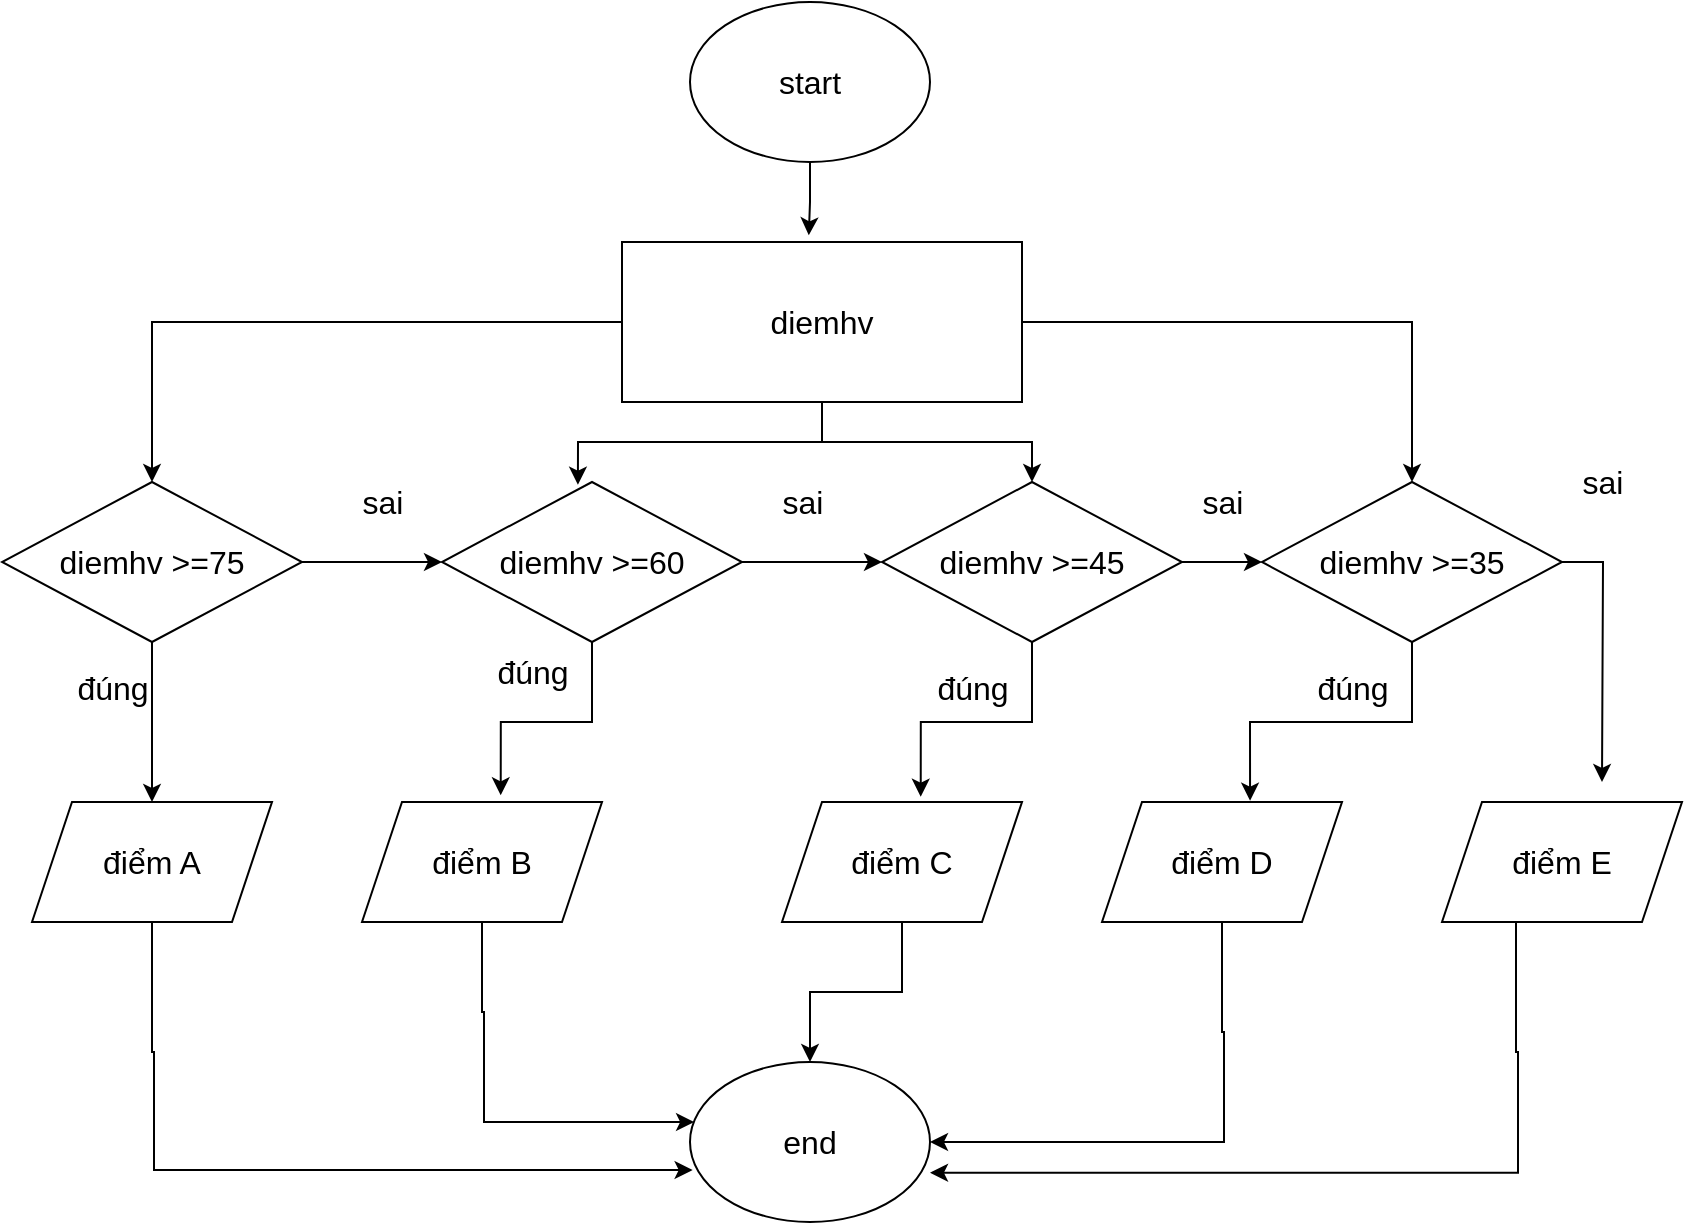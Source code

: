 <mxfile version="25.0.3">
  <diagram name="Trang-1" id="VNRJQPy6H3snqTFNKYTk">
    <mxGraphModel grid="1" page="1" gridSize="10" guides="1" tooltips="1" connect="1" arrows="1" fold="1" pageScale="1" pageWidth="827" pageHeight="1169" math="0" shadow="0">
      <root>
        <mxCell id="0" />
        <mxCell id="1" parent="0" />
        <mxCell id="ED6akG_2u164X50yAPQ5-1" value="start" style="ellipse;whiteSpace=wrap;html=1;fontSize=16;" vertex="1" parent="1">
          <mxGeometry x="354" y="80" width="120" height="80" as="geometry" />
        </mxCell>
        <mxCell id="ED6akG_2u164X50yAPQ5-16" style="edgeStyle=orthogonalEdgeStyle;rounded=0;orthogonalLoop=1;jettySize=auto;html=1;entryX=0.5;entryY=0;entryDx=0;entryDy=0;fontSize=16;" edge="1" parent="1" source="ED6akG_2u164X50yAPQ5-2" target="ED6akG_2u164X50yAPQ5-6">
          <mxGeometry relative="1" as="geometry">
            <mxPoint x="80" y="240" as="targetPoint" />
          </mxGeometry>
        </mxCell>
        <mxCell id="ED6akG_2u164X50yAPQ5-18" style="edgeStyle=orthogonalEdgeStyle;rounded=0;orthogonalLoop=1;jettySize=auto;html=1;entryX=0.5;entryY=0;entryDx=0;entryDy=0;fontSize=16;" edge="1" parent="1" source="ED6akG_2u164X50yAPQ5-2" target="ED6akG_2u164X50yAPQ5-8">
          <mxGeometry relative="1" as="geometry" />
        </mxCell>
        <mxCell id="ED6akG_2u164X50yAPQ5-19" style="edgeStyle=orthogonalEdgeStyle;rounded=0;orthogonalLoop=1;jettySize=auto;html=1;entryX=0.5;entryY=0;entryDx=0;entryDy=0;fontSize=16;" edge="1" parent="1" source="ED6akG_2u164X50yAPQ5-2" target="ED6akG_2u164X50yAPQ5-9">
          <mxGeometry relative="1" as="geometry" />
        </mxCell>
        <mxCell id="ED6akG_2u164X50yAPQ5-2" value="diemhv" style="rounded=0;whiteSpace=wrap;html=1;fontSize=16;" vertex="1" parent="1">
          <mxGeometry x="320" y="200" width="200" height="80" as="geometry" />
        </mxCell>
        <mxCell id="ED6akG_2u164X50yAPQ5-5" style="edgeStyle=orthogonalEdgeStyle;rounded=0;orthogonalLoop=1;jettySize=auto;html=1;entryX=0.467;entryY=-0.042;entryDx=0;entryDy=0;entryPerimeter=0;fontSize=16;" edge="1" parent="1" source="ED6akG_2u164X50yAPQ5-1" target="ED6akG_2u164X50yAPQ5-2">
          <mxGeometry relative="1" as="geometry" />
        </mxCell>
        <mxCell id="ED6akG_2u164X50yAPQ5-20" style="edgeStyle=orthogonalEdgeStyle;rounded=0;orthogonalLoop=1;jettySize=auto;html=1;entryX=0.5;entryY=0;entryDx=0;entryDy=0;fontSize=16;" edge="1" parent="1" source="ED6akG_2u164X50yAPQ5-6" target="ED6akG_2u164X50yAPQ5-10">
          <mxGeometry relative="1" as="geometry" />
        </mxCell>
        <mxCell id="ED6akG_2u164X50yAPQ5-43" style="edgeStyle=orthogonalEdgeStyle;rounded=0;orthogonalLoop=1;jettySize=auto;html=1;entryX=0;entryY=0.5;entryDx=0;entryDy=0;fontSize=16;" edge="1" parent="1" source="ED6akG_2u164X50yAPQ5-6" target="ED6akG_2u164X50yAPQ5-7">
          <mxGeometry relative="1" as="geometry" />
        </mxCell>
        <mxCell id="ED6akG_2u164X50yAPQ5-6" value="diemhv &amp;gt;=75" style="rhombus;whiteSpace=wrap;html=1;fontSize=16;" vertex="1" parent="1">
          <mxGeometry x="10" y="320" width="150" height="80" as="geometry" />
        </mxCell>
        <mxCell id="ED6akG_2u164X50yAPQ5-44" style="edgeStyle=orthogonalEdgeStyle;rounded=0;orthogonalLoop=1;jettySize=auto;html=1;entryX=0;entryY=0.5;entryDx=0;entryDy=0;fontSize=16;" edge="1" parent="1" source="ED6akG_2u164X50yAPQ5-7" target="ED6akG_2u164X50yAPQ5-8">
          <mxGeometry relative="1" as="geometry" />
        </mxCell>
        <mxCell id="ED6akG_2u164X50yAPQ5-7" value="diemhv &amp;gt;=60" style="rhombus;whiteSpace=wrap;html=1;fontSize=16;" vertex="1" parent="1">
          <mxGeometry x="230" y="320" width="150" height="80" as="geometry" />
        </mxCell>
        <mxCell id="ED6akG_2u164X50yAPQ5-45" style="edgeStyle=orthogonalEdgeStyle;rounded=0;orthogonalLoop=1;jettySize=auto;html=1;exitX=1;exitY=0.5;exitDx=0;exitDy=0;entryX=0;entryY=0.5;entryDx=0;entryDy=0;fontSize=16;" edge="1" parent="1" source="ED6akG_2u164X50yAPQ5-8" target="ED6akG_2u164X50yAPQ5-9">
          <mxGeometry relative="1" as="geometry" />
        </mxCell>
        <mxCell id="ED6akG_2u164X50yAPQ5-8" value="diemhv &amp;gt;=45" style="rhombus;whiteSpace=wrap;html=1;fontSize=16;" vertex="1" parent="1">
          <mxGeometry x="450" y="320" width="150" height="80" as="geometry" />
        </mxCell>
        <mxCell id="ED6akG_2u164X50yAPQ5-24" style="edgeStyle=orthogonalEdgeStyle;rounded=0;orthogonalLoop=1;jettySize=auto;html=1;fontSize=16;" edge="1" parent="1" source="ED6akG_2u164X50yAPQ5-9">
          <mxGeometry relative="1" as="geometry">
            <mxPoint x="810" y="470" as="targetPoint" />
          </mxGeometry>
        </mxCell>
        <mxCell id="ED6akG_2u164X50yAPQ5-9" value="diemhv &amp;gt;=35" style="rhombus;whiteSpace=wrap;html=1;fontSize=16;" vertex="1" parent="1">
          <mxGeometry x="640" y="320" width="150" height="80" as="geometry" />
        </mxCell>
        <mxCell id="ED6akG_2u164X50yAPQ5-25" style="edgeStyle=orthogonalEdgeStyle;rounded=0;orthogonalLoop=1;jettySize=auto;html=1;entryX=0.011;entryY=0.675;entryDx=0;entryDy=0;entryPerimeter=0;fontSize=16;" edge="1" parent="1" source="ED6akG_2u164X50yAPQ5-10" target="ED6akG_2u164X50yAPQ5-15">
          <mxGeometry relative="1" as="geometry">
            <mxPoint x="85" y="670" as="targetPoint" />
            <Array as="points">
              <mxPoint x="85" y="605" />
              <mxPoint x="86" y="605" />
              <mxPoint x="86" y="664" />
            </Array>
          </mxGeometry>
        </mxCell>
        <mxCell id="ED6akG_2u164X50yAPQ5-10" value="điểm A" style="shape=parallelogram;perimeter=parallelogramPerimeter;whiteSpace=wrap;html=1;fixedSize=1;fontSize=16;" vertex="1" parent="1">
          <mxGeometry x="25" y="480" width="120" height="60" as="geometry" />
        </mxCell>
        <mxCell id="ED6akG_2u164X50yAPQ5-26" style="edgeStyle=orthogonalEdgeStyle;rounded=0;orthogonalLoop=1;jettySize=auto;html=1;entryX=0.017;entryY=0.375;entryDx=0;entryDy=0;entryPerimeter=0;fontSize=16;" edge="1" parent="1" source="ED6akG_2u164X50yAPQ5-11" target="ED6akG_2u164X50yAPQ5-15">
          <mxGeometry relative="1" as="geometry">
            <mxPoint x="250" y="630" as="targetPoint" />
            <Array as="points">
              <mxPoint x="250" y="585" />
              <mxPoint x="251" y="585" />
              <mxPoint x="251" y="640" />
            </Array>
          </mxGeometry>
        </mxCell>
        <mxCell id="ED6akG_2u164X50yAPQ5-11" value="điểm B" style="shape=parallelogram;perimeter=parallelogramPerimeter;whiteSpace=wrap;html=1;fixedSize=1;fontSize=16;" vertex="1" parent="1">
          <mxGeometry x="190" y="480" width="120" height="60" as="geometry" />
        </mxCell>
        <mxCell id="ED6akG_2u164X50yAPQ5-27" style="edgeStyle=orthogonalEdgeStyle;rounded=0;orthogonalLoop=1;jettySize=auto;html=1;entryX=0.5;entryY=0;entryDx=0;entryDy=0;fontSize=16;" edge="1" parent="1" source="ED6akG_2u164X50yAPQ5-12" target="ED6akG_2u164X50yAPQ5-15">
          <mxGeometry relative="1" as="geometry" />
        </mxCell>
        <mxCell id="ED6akG_2u164X50yAPQ5-12" value="điểm C" style="shape=parallelogram;perimeter=parallelogramPerimeter;whiteSpace=wrap;html=1;fixedSize=1;fontSize=16;" vertex="1" parent="1">
          <mxGeometry x="400" y="480" width="120" height="60" as="geometry" />
        </mxCell>
        <mxCell id="ED6akG_2u164X50yAPQ5-28" style="edgeStyle=orthogonalEdgeStyle;rounded=0;orthogonalLoop=1;jettySize=auto;html=1;entryX=1;entryY=0.5;entryDx=0;entryDy=0;fontSize=16;" edge="1" parent="1" source="ED6akG_2u164X50yAPQ5-13" target="ED6akG_2u164X50yAPQ5-15">
          <mxGeometry relative="1" as="geometry">
            <mxPoint x="620" y="650" as="targetPoint" />
            <Array as="points">
              <mxPoint x="620" y="595" />
              <mxPoint x="621" y="595" />
              <mxPoint x="621" y="650" />
            </Array>
          </mxGeometry>
        </mxCell>
        <mxCell id="ED6akG_2u164X50yAPQ5-13" value="điểm D" style="shape=parallelogram;perimeter=parallelogramPerimeter;whiteSpace=wrap;html=1;fixedSize=1;fontSize=16;" vertex="1" parent="1">
          <mxGeometry x="560" y="480" width="120" height="60" as="geometry" />
        </mxCell>
        <mxCell id="ED6akG_2u164X50yAPQ5-29" style="edgeStyle=orthogonalEdgeStyle;rounded=0;orthogonalLoop=1;jettySize=auto;html=1;entryX=1;entryY=0.692;entryDx=0;entryDy=0;entryPerimeter=0;fontSize=16;" edge="1" parent="1" source="ED6akG_2u164X50yAPQ5-14" target="ED6akG_2u164X50yAPQ5-15">
          <mxGeometry relative="1" as="geometry">
            <mxPoint x="767" y="680" as="targetPoint" />
            <Array as="points">
              <mxPoint x="767" y="605" />
              <mxPoint x="768" y="605" />
              <mxPoint x="768" y="665" />
            </Array>
          </mxGeometry>
        </mxCell>
        <mxCell id="ED6akG_2u164X50yAPQ5-14" value="điểm E" style="shape=parallelogram;perimeter=parallelogramPerimeter;whiteSpace=wrap;html=1;fixedSize=1;fontSize=16;" vertex="1" parent="1">
          <mxGeometry x="730" y="480" width="120" height="60" as="geometry" />
        </mxCell>
        <mxCell id="ED6akG_2u164X50yAPQ5-15" value="end" style="ellipse;whiteSpace=wrap;html=1;fontSize=16;" vertex="1" parent="1">
          <mxGeometry x="354" y="610" width="120" height="80" as="geometry" />
        </mxCell>
        <mxCell id="ED6akG_2u164X50yAPQ5-17" style="edgeStyle=orthogonalEdgeStyle;rounded=0;orthogonalLoop=1;jettySize=auto;html=1;entryX=0.453;entryY=0.017;entryDx=0;entryDy=0;entryPerimeter=0;fontSize=16;" edge="1" parent="1" source="ED6akG_2u164X50yAPQ5-2" target="ED6akG_2u164X50yAPQ5-7">
          <mxGeometry relative="1" as="geometry" />
        </mxCell>
        <mxCell id="ED6akG_2u164X50yAPQ5-21" style="edgeStyle=orthogonalEdgeStyle;rounded=0;orthogonalLoop=1;jettySize=auto;html=1;entryX=0.578;entryY=-0.056;entryDx=0;entryDy=0;entryPerimeter=0;fontSize=16;" edge="1" parent="1" source="ED6akG_2u164X50yAPQ5-7" target="ED6akG_2u164X50yAPQ5-11">
          <mxGeometry relative="1" as="geometry" />
        </mxCell>
        <mxCell id="ED6akG_2u164X50yAPQ5-22" style="edgeStyle=orthogonalEdgeStyle;rounded=0;orthogonalLoop=1;jettySize=auto;html=1;entryX=0.578;entryY=-0.044;entryDx=0;entryDy=0;entryPerimeter=0;fontSize=16;" edge="1" parent="1" source="ED6akG_2u164X50yAPQ5-8" target="ED6akG_2u164X50yAPQ5-12">
          <mxGeometry relative="1" as="geometry" />
        </mxCell>
        <mxCell id="ED6akG_2u164X50yAPQ5-23" style="edgeStyle=orthogonalEdgeStyle;rounded=0;orthogonalLoop=1;jettySize=auto;html=1;entryX=0.617;entryY=-0.011;entryDx=0;entryDy=0;entryPerimeter=0;fontSize=16;" edge="1" parent="1" source="ED6akG_2u164X50yAPQ5-9" target="ED6akG_2u164X50yAPQ5-13">
          <mxGeometry relative="1" as="geometry" />
        </mxCell>
        <mxCell id="ED6akG_2u164X50yAPQ5-46" value="đúng" style="text;html=1;align=center;verticalAlign=middle;resizable=0;points=[];autosize=1;strokeColor=none;fillColor=none;fontSize=16;" vertex="1" parent="1">
          <mxGeometry x="35" y="408" width="60" height="30" as="geometry" />
        </mxCell>
        <mxCell id="ED6akG_2u164X50yAPQ5-47" value="đúng" style="text;html=1;align=center;verticalAlign=middle;resizable=0;points=[];autosize=1;strokeColor=none;fillColor=none;fontSize=16;" vertex="1" parent="1">
          <mxGeometry x="245" y="400" width="60" height="30" as="geometry" />
        </mxCell>
        <mxCell id="ED6akG_2u164X50yAPQ5-48" value="đúng" style="text;html=1;align=center;verticalAlign=middle;resizable=0;points=[];autosize=1;strokeColor=none;fillColor=none;fontSize=16;" vertex="1" parent="1">
          <mxGeometry x="465" y="408" width="60" height="30" as="geometry" />
        </mxCell>
        <mxCell id="ED6akG_2u164X50yAPQ5-49" value="đúng" style="text;html=1;align=center;verticalAlign=middle;resizable=0;points=[];autosize=1;strokeColor=none;fillColor=none;fontSize=16;" vertex="1" parent="1">
          <mxGeometry x="655" y="408" width="60" height="30" as="geometry" />
        </mxCell>
        <mxCell id="ED6akG_2u164X50yAPQ5-50" value="sai&lt;div&gt;&lt;br&gt;&lt;/div&gt;" style="text;html=1;align=center;verticalAlign=middle;resizable=0;points=[];autosize=1;strokeColor=none;fillColor=none;fontSize=16;" vertex="1" parent="1">
          <mxGeometry x="180" y="315" width="40" height="50" as="geometry" />
        </mxCell>
        <mxCell id="ED6akG_2u164X50yAPQ5-51" value="sai&lt;div&gt;&lt;br&gt;&lt;/div&gt;" style="text;html=1;align=center;verticalAlign=middle;resizable=0;points=[];autosize=1;strokeColor=none;fillColor=none;fontSize=16;" vertex="1" parent="1">
          <mxGeometry x="390" y="315" width="40" height="50" as="geometry" />
        </mxCell>
        <mxCell id="ED6akG_2u164X50yAPQ5-52" value="sai&lt;div&gt;&lt;br&gt;&lt;/div&gt;" style="text;html=1;align=center;verticalAlign=middle;resizable=0;points=[];autosize=1;strokeColor=none;fillColor=none;fontSize=16;" vertex="1" parent="1">
          <mxGeometry x="600" y="315" width="40" height="50" as="geometry" />
        </mxCell>
        <mxCell id="ED6akG_2u164X50yAPQ5-53" value="sai&lt;div&gt;&lt;br&gt;&lt;/div&gt;" style="text;html=1;align=center;verticalAlign=middle;resizable=0;points=[];autosize=1;strokeColor=none;fillColor=none;fontSize=16;" vertex="1" parent="1">
          <mxGeometry x="790" y="305" width="40" height="50" as="geometry" />
        </mxCell>
      </root>
    </mxGraphModel>
  </diagram>
</mxfile>
